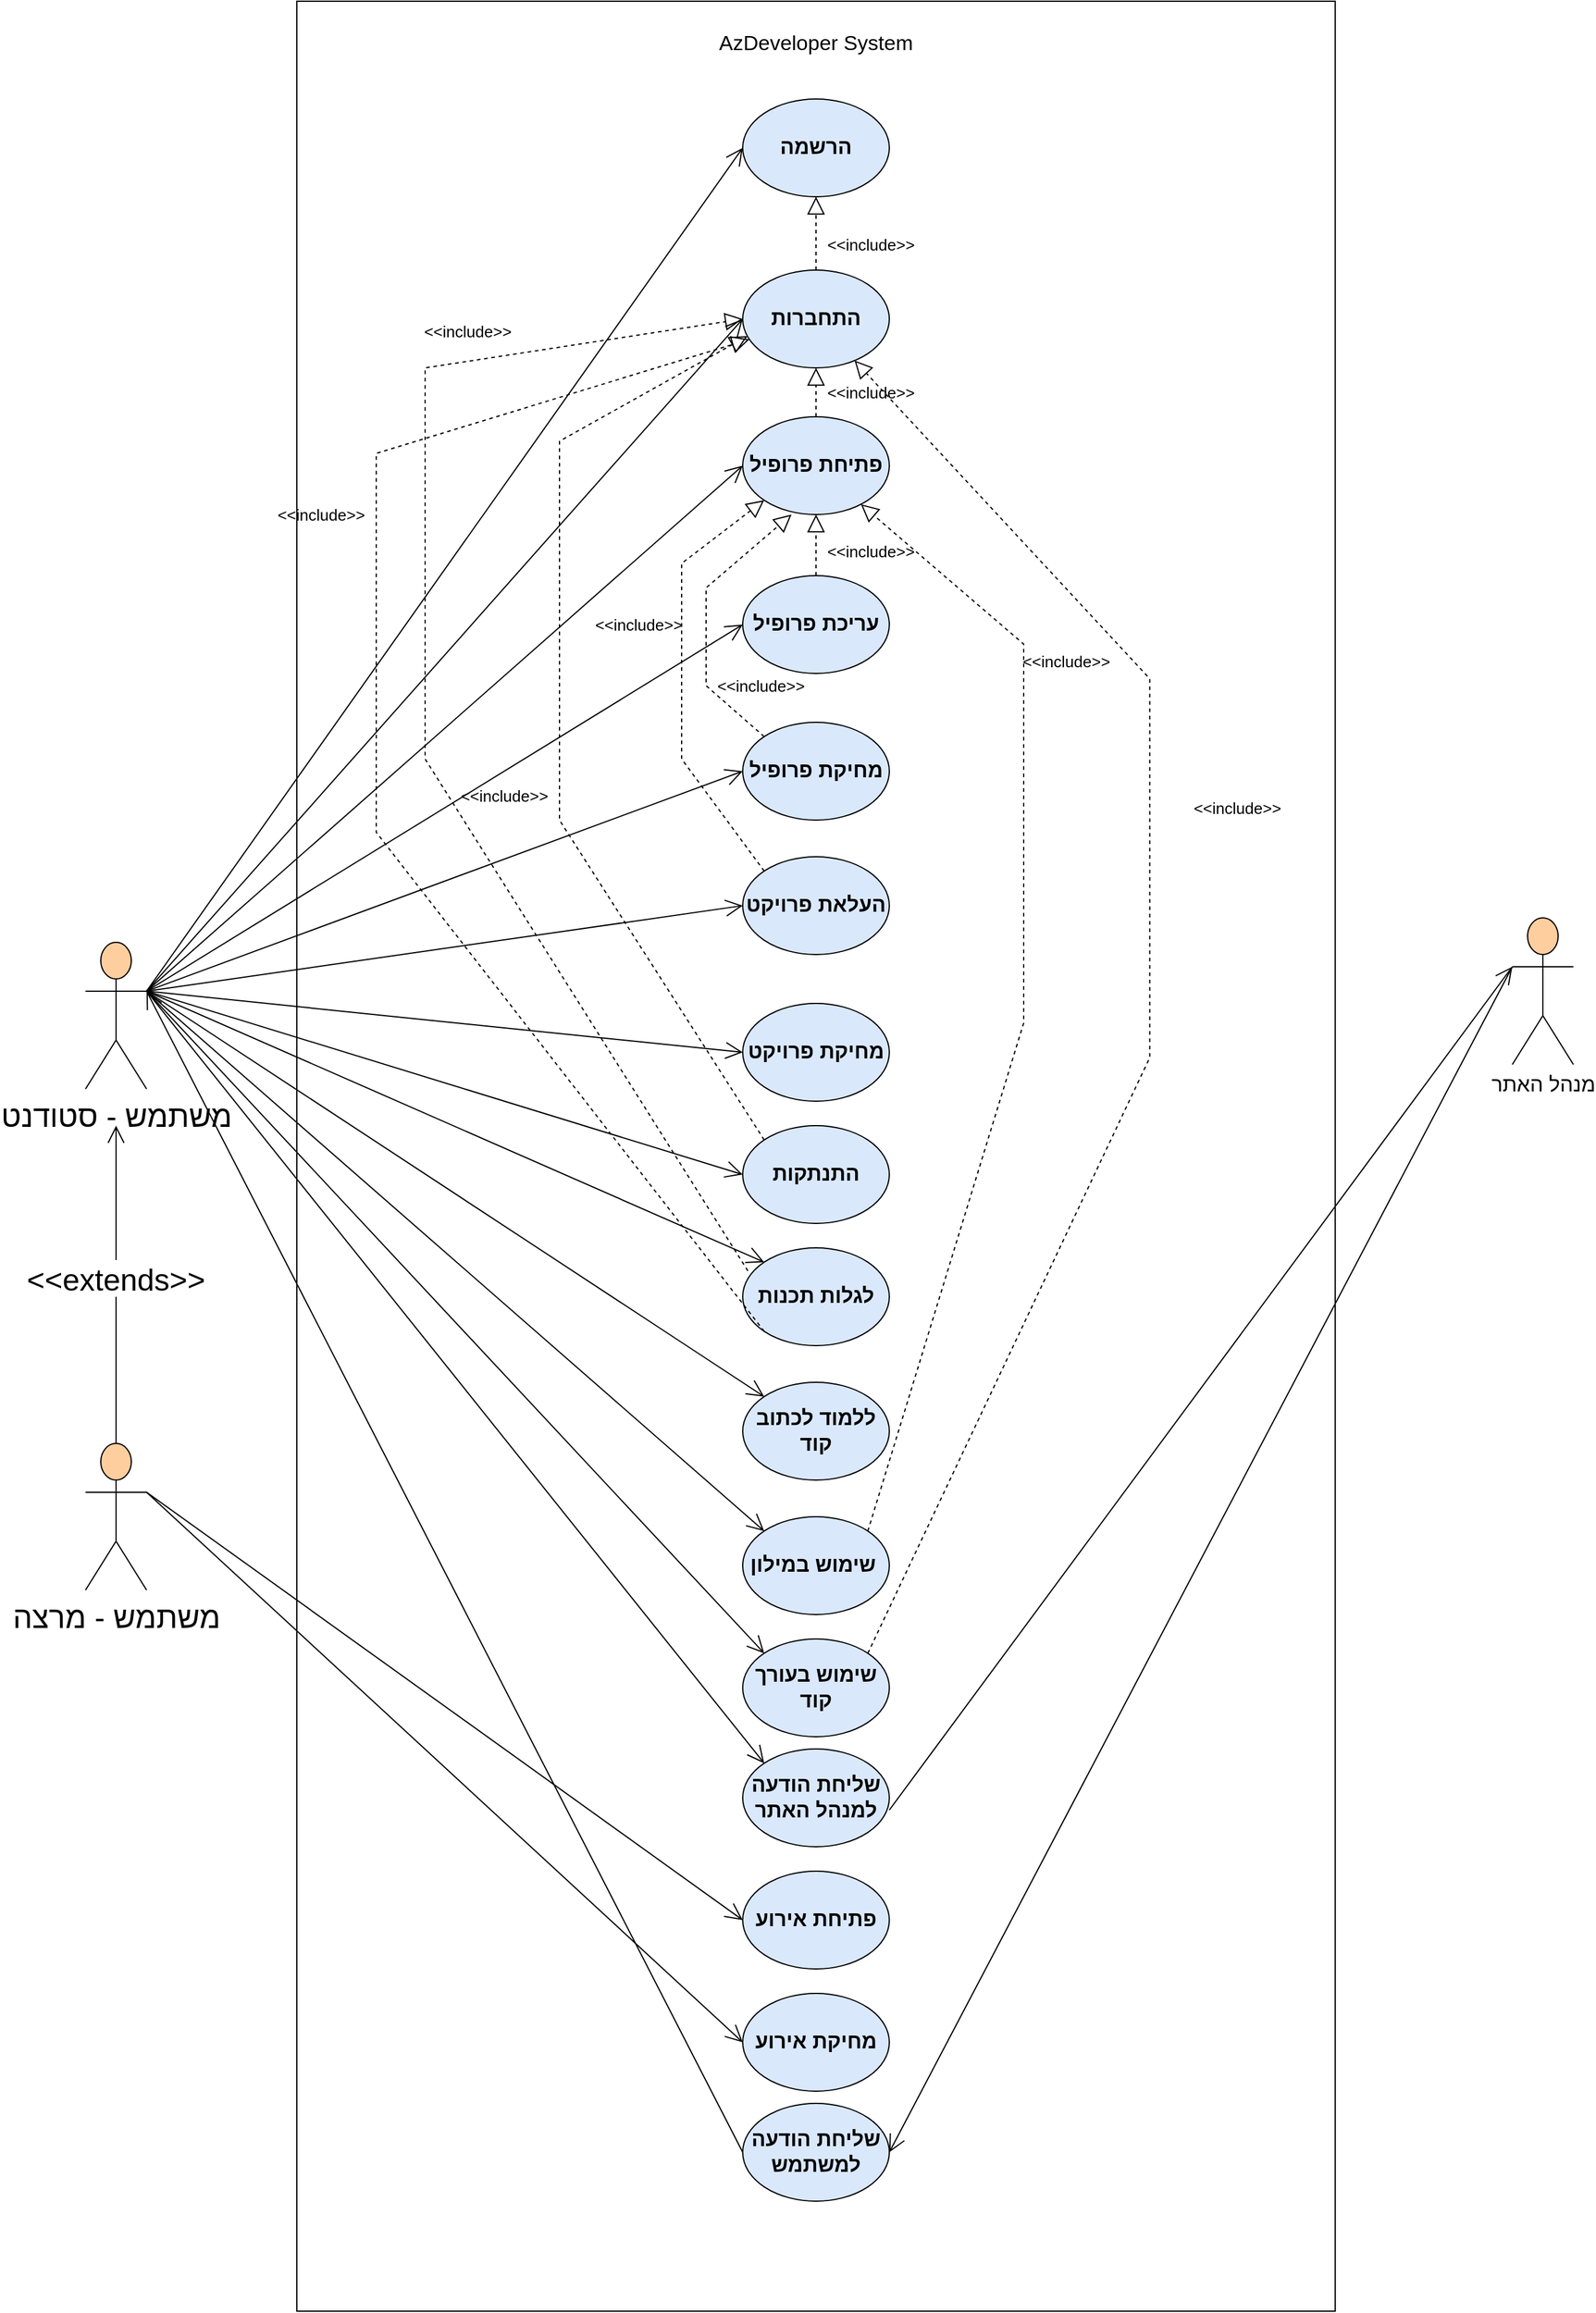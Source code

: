 <mxfile version="15.4.0" type="device"><diagram id="RUHjj9WcKcEgqhkhzk_9" name="Page-1"><mxGraphModel dx="3387" dy="1460" grid="1" gridSize="10" guides="1" tooltips="1" connect="1" arrows="1" fold="1" page="1" pageScale="1" pageWidth="827" pageHeight="1169" math="0" shadow="0"><root><mxCell id="0"/><mxCell id="1" parent="0"/><mxCell id="eSPiCZcIbafCjFTBjVU1-1" value="" style="rounded=0;whiteSpace=wrap;html=1;fontSize=17;strokeColor=#000000;strokeWidth=1;" parent="1" vertex="1"><mxGeometry x="-265" y="1080" width="850" height="1890" as="geometry"/></mxCell><mxCell id="eSPiCZcIbafCjFTBjVU1-2" value="&lt;font style=&quot;font-size: 25px&quot;&gt;משתמש - סטודנט&lt;/font&gt;" style="shape=umlActor;verticalLabelPosition=bottom;verticalAlign=top;html=1;outlineConnect=0;rounded=1;fontSize=17;strokeColor=#000000;strokeWidth=1;fillColor=#FFCE9F;" parent="1" vertex="1"><mxGeometry x="-438" y="1850" width="50" height="120" as="geometry"/></mxCell><mxCell id="eSPiCZcIbafCjFTBjVU1-3" value="&lt;font style=&quot;font-size: 25px&quot;&gt;משתמש - מרצה&lt;/font&gt;" style="shape=umlActor;verticalLabelPosition=bottom;verticalAlign=top;html=1;outlineConnect=0;rounded=1;fontSize=17;strokeColor=#000000;strokeWidth=1;fillColor=#FFCE9F;" parent="1" vertex="1"><mxGeometry x="-438" y="2260" width="50" height="120" as="geometry"/></mxCell><mxCell id="eSPiCZcIbafCjFTBjVU1-5" value="הרשמה" style="ellipse;whiteSpace=wrap;html=1;rounded=1;fontSize=17;strokeColor=#000000;strokeWidth=1;fillColor=#dae8fc;fontStyle=1" parent="1" vertex="1"><mxGeometry x="100" y="1160" width="120" height="80" as="geometry"/></mxCell><mxCell id="eSPiCZcIbafCjFTBjVU1-6" value="התחברות&lt;span style=&quot;color: rgba(0 , 0 , 0 , 0) ; font-family: monospace ; font-size: 0px&quot;&gt;%3CmxGraphModel%3E%3Croot%3E%3CmxCell%20id%3D%220%22%2F%3E%3CmxCell%20id%3D%221%22%20parent%3D%220%22%2F%3E%3CmxCell%20id%3D%222%22%20value%3D%22%D7%94%D7%A8%D7%A9%D7%9E%D7%94%22%20style%3D%22ellipse%3BwhiteSpace%3Dwrap%3Bhtml%3D1%3Brounded%3D1%3BfontSize%3D17%3BstrokeColor%3D%23000000%3BstrokeWidth%3D1%3B%22%20vertex%3D%221%22%20parent%3D%221%22%3E%3CmxGeometry%20x%3D%2230%22%20y%3D%221180%22%20width%3D%22120%22%20height%3D%2280%22%20as%3D%22geometry%22%2F%3E%3C%2FmxCell%3E%3C%2Froot%3E%3C%2FmxGraphModel%3E&lt;/span&gt;" style="ellipse;whiteSpace=wrap;html=1;rounded=1;fontSize=17;strokeColor=#000000;strokeWidth=1;fontStyle=1;fillColor=#dae8fc;" parent="1" vertex="1"><mxGeometry x="100" y="1300" width="120" height="80" as="geometry"/></mxCell><mxCell id="eSPiCZcIbafCjFTBjVU1-7" value="פתיחת פרופיל" style="ellipse;whiteSpace=wrap;html=1;rounded=1;fontSize=17;strokeColor=#000000;strokeWidth=1;fontStyle=1;fillColor=#dae8fc;" parent="1" vertex="1"><mxGeometry x="100" y="1420" width="120" height="80" as="geometry"/></mxCell><mxCell id="eSPiCZcIbafCjFTBjVU1-8" value="עריכת פרופיל" style="ellipse;whiteSpace=wrap;html=1;rounded=1;fontSize=17;strokeColor=#000000;strokeWidth=1;fontStyle=1;fillColor=#dae8fc;" parent="1" vertex="1"><mxGeometry x="100" y="1550" width="120" height="80" as="geometry"/></mxCell><mxCell id="eSPiCZcIbafCjFTBjVU1-9" value="מחיקת פרופיל" style="ellipse;whiteSpace=wrap;html=1;rounded=1;fontSize=17;strokeColor=#000000;strokeWidth=1;fontStyle=1;fillColor=#dae8fc;" parent="1" vertex="1"><mxGeometry x="100" y="1670" width="120" height="80" as="geometry"/></mxCell><mxCell id="eSPiCZcIbafCjFTBjVU1-10" value="התנתקות" style="ellipse;whiteSpace=wrap;html=1;rounded=1;fontSize=17;strokeColor=#000000;strokeWidth=1;fontStyle=1;fillColor=#dae8fc;" parent="1" vertex="1"><mxGeometry x="100" y="2000" width="120" height="80" as="geometry"/></mxCell><mxCell id="eSPiCZcIbafCjFTBjVU1-11" value="מחיקת אירוע" style="ellipse;whiteSpace=wrap;html=1;rounded=1;fontSize=17;strokeColor=#000000;strokeWidth=1;fontStyle=1;fillColor=#dae8fc;" parent="1" vertex="1"><mxGeometry x="100" y="2710" width="120" height="80" as="geometry"/></mxCell><mxCell id="eSPiCZcIbafCjFTBjVU1-12" value="העלאת פרויקט" style="ellipse;whiteSpace=wrap;html=1;rounded=1;fontSize=17;strokeColor=#000000;strokeWidth=1;fontStyle=1;fillColor=#dae8fc;" parent="1" vertex="1"><mxGeometry x="100" y="1780" width="120" height="80" as="geometry"/></mxCell><mxCell id="eSPiCZcIbafCjFTBjVU1-13" value="פתיחת אירוע" style="ellipse;whiteSpace=wrap;html=1;rounded=1;fontSize=17;strokeColor=#000000;strokeWidth=1;fontStyle=1;fillColor=#dae8fc;" parent="1" vertex="1"><mxGeometry x="100" y="2610" width="120" height="80" as="geometry"/></mxCell><mxCell id="eSPiCZcIbafCjFTBjVU1-15" value="AzDeveloper System" style="text;html=1;strokeColor=none;fillColor=none;align=center;verticalAlign=middle;whiteSpace=wrap;rounded=0;fontSize=17;" parent="1" vertex="1"><mxGeometry x="70" y="1100" width="180" height="30" as="geometry"/></mxCell><mxCell id="eSPiCZcIbafCjFTBjVU1-16" value="" style="endArrow=open;endFill=1;endSize=12;html=1;rounded=0;fontSize=17;exitX=1;exitY=0.333;exitDx=0;exitDy=0;exitPerimeter=0;entryX=0;entryY=0.5;entryDx=0;entryDy=0;" parent="1" source="eSPiCZcIbafCjFTBjVU1-2" target="eSPiCZcIbafCjFTBjVU1-5" edge="1"><mxGeometry width="160" relative="1" as="geometry"><mxPoint x="-170" y="1270" as="sourcePoint"/><mxPoint x="-10" y="1270" as="targetPoint"/></mxGeometry></mxCell><mxCell id="eSPiCZcIbafCjFTBjVU1-18" value="" style="endArrow=open;endFill=1;endSize=12;html=1;rounded=0;fontSize=17;entryX=0;entryY=0.5;entryDx=0;entryDy=0;exitX=1;exitY=0.333;exitDx=0;exitDy=0;exitPerimeter=0;" parent="1" source="eSPiCZcIbafCjFTBjVU1-2" target="eSPiCZcIbafCjFTBjVU1-6" edge="1"><mxGeometry width="160" relative="1" as="geometry"><mxPoint x="-340" y="1220" as="sourcePoint"/><mxPoint x="110.0" y="1210" as="targetPoint"/></mxGeometry></mxCell><mxCell id="eSPiCZcIbafCjFTBjVU1-20" value="" style="endArrow=block;dashed=1;endFill=0;endSize=12;html=1;rounded=0;fontSize=17;exitX=0.5;exitY=0;exitDx=0;exitDy=0;entryX=0.5;entryY=1;entryDx=0;entryDy=0;" parent="1" source="eSPiCZcIbafCjFTBjVU1-6" target="eSPiCZcIbafCjFTBjVU1-5" edge="1"><mxGeometry width="160" relative="1" as="geometry"><mxPoint x="-30" y="1350" as="sourcePoint"/><mxPoint x="130" y="1350" as="targetPoint"/></mxGeometry></mxCell><mxCell id="eSPiCZcIbafCjFTBjVU1-21" value="&amp;lt;&amp;lt;include&amp;gt;&amp;gt;" style="text;html=1;strokeColor=none;fillColor=none;align=center;verticalAlign=middle;whiteSpace=wrap;rounded=0;fontSize=13;" parent="1" vertex="1"><mxGeometry x="170" y="1269" width="70" height="20" as="geometry"/></mxCell><mxCell id="eSPiCZcIbafCjFTBjVU1-22" value="" style="endArrow=open;endFill=1;endSize=12;html=1;rounded=0;fontSize=17;entryX=0;entryY=0.5;entryDx=0;entryDy=0;exitX=1;exitY=0.333;exitDx=0;exitDy=0;exitPerimeter=0;" parent="1" source="eSPiCZcIbafCjFTBjVU1-2" target="eSPiCZcIbafCjFTBjVU1-7" edge="1"><mxGeometry width="160" relative="1" as="geometry"><mxPoint x="-310" y="1219" as="sourcePoint"/><mxPoint x="110" y="1350" as="targetPoint"/></mxGeometry></mxCell><mxCell id="eSPiCZcIbafCjFTBjVU1-24" value="" style="endArrow=block;dashed=1;endFill=0;endSize=12;html=1;rounded=0;fontSize=17;exitX=0.5;exitY=0;exitDx=0;exitDy=0;entryX=0.5;entryY=1;entryDx=0;entryDy=0;" parent="1" source="eSPiCZcIbafCjFTBjVU1-7" target="eSPiCZcIbafCjFTBjVU1-6" edge="1"><mxGeometry width="160" relative="1" as="geometry"><mxPoint x="170" y="1310" as="sourcePoint"/><mxPoint x="170" y="1250" as="targetPoint"/></mxGeometry></mxCell><mxCell id="eSPiCZcIbafCjFTBjVU1-25" value="&amp;lt;&amp;lt;include&amp;gt;&amp;gt;" style="text;html=1;strokeColor=none;fillColor=none;align=center;verticalAlign=middle;whiteSpace=wrap;rounded=0;fontSize=13;" parent="1" vertex="1"><mxGeometry x="170" y="1390" width="70" height="20" as="geometry"/></mxCell><mxCell id="eSPiCZcIbafCjFTBjVU1-26" value="" style="endArrow=open;endFill=1;endSize=12;html=1;rounded=0;fontSize=17;entryX=0;entryY=0.5;entryDx=0;entryDy=0;exitX=1;exitY=0.333;exitDx=0;exitDy=0;exitPerimeter=0;" parent="1" source="eSPiCZcIbafCjFTBjVU1-2" target="eSPiCZcIbafCjFTBjVU1-8" edge="1"><mxGeometry width="160" relative="1" as="geometry"><mxPoint x="-327" y="1350" as="sourcePoint"/><mxPoint x="100" y="1530" as="targetPoint"/></mxGeometry></mxCell><mxCell id="eSPiCZcIbafCjFTBjVU1-27" value="" style="endArrow=block;dashed=1;endFill=0;endSize=12;html=1;rounded=0;fontSize=17;exitX=0.5;exitY=0;exitDx=0;exitDy=0;entryX=0.5;entryY=1;entryDx=0;entryDy=0;" parent="1" source="eSPiCZcIbafCjFTBjVU1-8" target="eSPiCZcIbafCjFTBjVU1-7" edge="1"><mxGeometry width="160" relative="1" as="geometry"><mxPoint x="170" y="1430" as="sourcePoint"/><mxPoint x="170" y="1390" as="targetPoint"/></mxGeometry></mxCell><mxCell id="eSPiCZcIbafCjFTBjVU1-28" value="&amp;lt;&amp;lt;include&amp;gt;&amp;gt;" style="text;html=1;strokeColor=none;fillColor=none;align=center;verticalAlign=middle;whiteSpace=wrap;rounded=0;fontSize=13;" parent="1" vertex="1"><mxGeometry x="170" y="1520" width="70" height="20" as="geometry"/></mxCell><mxCell id="eSPiCZcIbafCjFTBjVU1-30" value="" style="endArrow=open;endFill=1;endSize=12;html=1;rounded=0;fontSize=17;entryX=0;entryY=0.5;entryDx=0;entryDy=0;exitX=1;exitY=0.333;exitDx=0;exitDy=0;exitPerimeter=0;" parent="1" source="eSPiCZcIbafCjFTBjVU1-2" target="eSPiCZcIbafCjFTBjVU1-9" edge="1"><mxGeometry width="160" relative="1" as="geometry"><mxPoint x="-317" y="1290" as="sourcePoint"/><mxPoint x="110" y="1600" as="targetPoint"/></mxGeometry></mxCell><mxCell id="eSPiCZcIbafCjFTBjVU1-32" value="" style="endArrow=block;dashed=1;endFill=0;endSize=12;html=1;rounded=0;fontSize=17;exitX=0;exitY=0;exitDx=0;exitDy=0;entryX=0.333;entryY=1;entryDx=0;entryDy=0;entryPerimeter=0;" parent="1" source="eSPiCZcIbafCjFTBjVU1-9" target="eSPiCZcIbafCjFTBjVU1-7" edge="1"><mxGeometry width="160" relative="1" as="geometry"><mxPoint x="170" y="1560" as="sourcePoint"/><mxPoint x="170" y="1510" as="targetPoint"/><Array as="points"><mxPoint x="70" y="1640"/><mxPoint x="70" y="1560"/></Array></mxGeometry></mxCell><mxCell id="eSPiCZcIbafCjFTBjVU1-33" value="&amp;lt;&amp;lt;include&amp;gt;&amp;gt;" style="text;html=1;strokeColor=none;fillColor=none;align=center;verticalAlign=middle;whiteSpace=wrap;rounded=0;fontSize=13;" parent="1" vertex="1"><mxGeometry x="80" y="1630" width="70" height="20" as="geometry"/></mxCell><mxCell id="eSPiCZcIbafCjFTBjVU1-34" value="" style="endArrow=open;endFill=1;endSize=12;html=1;rounded=0;fontSize=17;entryX=0;entryY=0.5;entryDx=0;entryDy=0;exitX=1;exitY=0.333;exitDx=0;exitDy=0;exitPerimeter=0;" parent="1" source="eSPiCZcIbafCjFTBjVU1-2" target="eSPiCZcIbafCjFTBjVU1-12" edge="1"><mxGeometry width="160" relative="1" as="geometry"><mxPoint x="-317" y="1290" as="sourcePoint"/><mxPoint x="110" y="1720" as="targetPoint"/></mxGeometry></mxCell><mxCell id="eSPiCZcIbafCjFTBjVU1-36" value="" style="endArrow=block;dashed=1;endFill=0;endSize=12;html=1;rounded=0;fontSize=17;exitX=0;exitY=0;exitDx=0;exitDy=0;entryX=0;entryY=1;entryDx=0;entryDy=0;" parent="1" source="eSPiCZcIbafCjFTBjVU1-12" target="eSPiCZcIbafCjFTBjVU1-7" edge="1"><mxGeometry width="160" relative="1" as="geometry"><mxPoint x="170" y="1560" as="sourcePoint"/><mxPoint x="170" y="1510" as="targetPoint"/><Array as="points"><mxPoint x="50" y="1700"/><mxPoint x="50" y="1540"/></Array></mxGeometry></mxCell><mxCell id="eSPiCZcIbafCjFTBjVU1-37" value="&amp;lt;&amp;lt;include&amp;gt;&amp;gt;" style="text;html=1;strokeColor=none;fillColor=none;align=center;verticalAlign=middle;whiteSpace=wrap;rounded=0;fontSize=13;" parent="1" vertex="1"><mxGeometry x="-20" y="1580" width="70" height="20" as="geometry"/></mxCell><mxCell id="eSPiCZcIbafCjFTBjVU1-38" value="" style="endArrow=open;endFill=1;endSize=12;html=1;rounded=0;fontSize=17;entryX=0;entryY=0.5;entryDx=0;entryDy=0;exitX=1;exitY=0.333;exitDx=0;exitDy=0;exitPerimeter=0;" parent="1" source="eSPiCZcIbafCjFTBjVU1-2" target="eSPiCZcIbafCjFTBjVU1-10" edge="1"><mxGeometry width="160" relative="1" as="geometry"><mxPoint x="-317" y="1290" as="sourcePoint"/><mxPoint x="110" y="1830" as="targetPoint"/></mxGeometry></mxCell><mxCell id="eSPiCZcIbafCjFTBjVU1-40" value="" style="endArrow=block;dashed=1;endFill=0;endSize=12;html=1;rounded=0;fontSize=17;exitX=0;exitY=0;exitDx=0;exitDy=0;entryX=0.032;entryY=0.675;entryDx=0;entryDy=0;entryPerimeter=0;" parent="1" source="eSPiCZcIbafCjFTBjVU1-10" target="eSPiCZcIbafCjFTBjVU1-6" edge="1"><mxGeometry width="160" relative="1" as="geometry"><mxPoint x="107.574" y="1883.436" as="sourcePoint"/><mxPoint x="110" y="1360" as="targetPoint"/><Array as="points"><mxPoint x="-50" y="1750"/><mxPoint x="-50" y="1640"/><mxPoint x="-50" y="1540"/><mxPoint x="-50" y="1440"/></Array></mxGeometry></mxCell><mxCell id="eSPiCZcIbafCjFTBjVU1-41" value="&amp;lt;&amp;lt;include&amp;gt;&amp;gt;" style="text;html=1;strokeColor=none;fillColor=none;align=center;verticalAlign=middle;whiteSpace=wrap;rounded=0;fontSize=13;" parent="1" vertex="1"><mxGeometry x="-130" y="1720" width="70" height="20" as="geometry"/></mxCell><mxCell id="eSPiCZcIbafCjFTBjVU1-53" value="מנהל האתר" style="shape=umlActor;verticalLabelPosition=bottom;verticalAlign=top;html=1;outlineConnect=0;rounded=1;fontSize=17;strokeColor=#000000;strokeWidth=1;fillColor=#FFCE9F;" parent="1" vertex="1"><mxGeometry x="730" y="1830" width="50" height="120" as="geometry"/></mxCell><mxCell id="QfUL1IReGRxyKNgIxXM6-8" value="מחיקת פרויקט" style="ellipse;whiteSpace=wrap;html=1;rounded=1;fontSize=17;strokeColor=#000000;strokeWidth=1;fontStyle=1;fillColor=#dae8fc;" parent="1" vertex="1"><mxGeometry x="100" y="1900" width="120" height="80" as="geometry"/></mxCell><mxCell id="QfUL1IReGRxyKNgIxXM6-9" value="" style="endArrow=open;endFill=1;endSize=12;html=1;rounded=0;fontSize=17;entryX=0;entryY=0.5;entryDx=0;entryDy=0;exitX=1;exitY=0.333;exitDx=0;exitDy=0;exitPerimeter=0;" parent="1" source="eSPiCZcIbafCjFTBjVU1-2" edge="1"><mxGeometry width="160" relative="1" as="geometry"><mxPoint x="-380.0" y="1620" as="sourcePoint"/><mxPoint x="100" y="1940" as="targetPoint"/></mxGeometry></mxCell><mxCell id="QfUL1IReGRxyKNgIxXM6-13" value="לגלות תכנות" style="ellipse;whiteSpace=wrap;html=1;rounded=1;fontSize=17;strokeColor=#000000;strokeWidth=1;fontStyle=1;fillColor=#dae8fc;" parent="1" vertex="1"><mxGeometry x="100" y="2100" width="120" height="80" as="geometry"/></mxCell><mxCell id="QfUL1IReGRxyKNgIxXM6-16" value="ללמוד לכתוב קוד" style="ellipse;whiteSpace=wrap;html=1;rounded=1;fontSize=17;strokeColor=#000000;strokeWidth=1;fontStyle=1;fillColor=#dae8fc;" parent="1" vertex="1"><mxGeometry x="100" y="2210" width="120" height="80" as="geometry"/></mxCell><mxCell id="QfUL1IReGRxyKNgIxXM6-17" value="שימוש במילון&amp;nbsp;" style="ellipse;whiteSpace=wrap;html=1;rounded=1;fontSize=17;strokeColor=#000000;strokeWidth=1;fontStyle=1;fillColor=#dae8fc;" parent="1" vertex="1"><mxGeometry x="100" y="2320" width="120" height="80" as="geometry"/></mxCell><mxCell id="QfUL1IReGRxyKNgIxXM6-18" value="שימוש בעורך קוד" style="ellipse;whiteSpace=wrap;html=1;rounded=1;fontSize=17;strokeColor=#000000;strokeWidth=1;fontStyle=1;fillColor=#dae8fc;" parent="1" vertex="1"><mxGeometry x="100" y="2420" width="120" height="80" as="geometry"/></mxCell><mxCell id="QfUL1IReGRxyKNgIxXM6-22" value="" style="endArrow=open;endFill=1;endSize=12;html=1;rounded=0;fontSize=17;exitX=1;exitY=0.333;exitDx=0;exitDy=0;exitPerimeter=0;entryX=0;entryY=0;entryDx=0;entryDy=0;" parent="1" source="eSPiCZcIbafCjFTBjVU1-2" target="QfUL1IReGRxyKNgIxXM6-13" edge="1"><mxGeometry width="160" relative="1" as="geometry"><mxPoint x="-630" y="2022" as="sourcePoint"/><mxPoint x="-107.24" y="1820" as="targetPoint"/></mxGeometry></mxCell><mxCell id="QfUL1IReGRxyKNgIxXM6-23" value="" style="endArrow=open;endFill=1;endSize=12;html=1;rounded=0;fontSize=17;exitX=1;exitY=0.333;exitDx=0;exitDy=0;exitPerimeter=0;entryX=0;entryY=0;entryDx=0;entryDy=0;" parent="1" source="eSPiCZcIbafCjFTBjVU1-2" target="QfUL1IReGRxyKNgIxXM6-16" edge="1"><mxGeometry width="160" relative="1" as="geometry"><mxPoint x="-370" y="2308" as="sourcePoint"/><mxPoint x="152.76" y="2106" as="targetPoint"/></mxGeometry></mxCell><mxCell id="QfUL1IReGRxyKNgIxXM6-24" value="" style="endArrow=open;endFill=1;endSize=12;html=1;rounded=0;fontSize=17;exitX=1;exitY=0.333;exitDx=0;exitDy=0;exitPerimeter=0;entryX=0;entryY=0;entryDx=0;entryDy=0;" parent="1" source="eSPiCZcIbafCjFTBjVU1-2" target="QfUL1IReGRxyKNgIxXM6-17" edge="1"><mxGeometry width="160" relative="1" as="geometry"><mxPoint x="-360" y="2318" as="sourcePoint"/><mxPoint x="162.76" y="2116" as="targetPoint"/></mxGeometry></mxCell><mxCell id="QfUL1IReGRxyKNgIxXM6-26" value="" style="endArrow=open;endFill=1;endSize=12;html=1;rounded=0;fontSize=17;exitX=1;exitY=0.333;exitDx=0;exitDy=0;exitPerimeter=0;entryX=0;entryY=0;entryDx=0;entryDy=0;" parent="1" source="eSPiCZcIbafCjFTBjVU1-2" target="QfUL1IReGRxyKNgIxXM6-18" edge="1"><mxGeometry width="160" relative="1" as="geometry"><mxPoint x="-472.76" y="1889" as="sourcePoint"/><mxPoint x="50.0" y="1991" as="targetPoint"/></mxGeometry></mxCell><mxCell id="QfUL1IReGRxyKNgIxXM6-31" value="שליחת הודעה למנהל האתר" style="ellipse;whiteSpace=wrap;html=1;rounded=1;fontSize=17;strokeColor=#000000;strokeWidth=1;fontStyle=1;fillColor=#dae8fc;" parent="1" vertex="1"><mxGeometry x="100" y="2510" width="120" height="80" as="geometry"/></mxCell><mxCell id="QfUL1IReGRxyKNgIxXM6-33" value="" style="endArrow=open;endFill=1;endSize=12;html=1;rounded=0;fontSize=17;exitX=1;exitY=0.333;exitDx=0;exitDy=0;exitPerimeter=0;entryX=0;entryY=0;entryDx=0;entryDy=0;" parent="1" source="eSPiCZcIbafCjFTBjVU1-2" target="QfUL1IReGRxyKNgIxXM6-31" edge="1"><mxGeometry width="160" relative="1" as="geometry"><mxPoint x="-510" y="1874" as="sourcePoint"/><mxPoint x="10" y="2076" as="targetPoint"/></mxGeometry></mxCell><mxCell id="QfUL1IReGRxyKNgIxXM6-35" value="שליחת הודעה למשתמש" style="ellipse;whiteSpace=wrap;html=1;rounded=1;fontSize=17;strokeColor=#000000;strokeWidth=1;fontStyle=1;fillColor=#dae8fc;" parent="1" vertex="1"><mxGeometry x="100" y="2800" width="120" height="80" as="geometry"/></mxCell><mxCell id="QfUL1IReGRxyKNgIxXM6-36" value="" style="endArrow=open;endFill=1;endSize=12;html=1;rounded=0;fontSize=17;entryX=1;entryY=0.5;entryDx=0;entryDy=0;exitX=0;exitY=0.333;exitDx=0;exitDy=0;exitPerimeter=0;" parent="1" source="eSPiCZcIbafCjFTBjVU1-53" target="QfUL1IReGRxyKNgIxXM6-35" edge="1"><mxGeometry width="160" relative="1" as="geometry"><mxPoint x="360" y="2850" as="sourcePoint"/><mxPoint x="880" y="3342" as="targetPoint"/></mxGeometry></mxCell><mxCell id="IJniaHk_EQbq3mKBBy47-1" value="" style="endArrow=block;dashed=1;endFill=0;endSize=12;html=1;rounded=0;fontSize=17;exitX=0.035;exitY=0.235;exitDx=0;exitDy=0;entryX=0;entryY=0.5;entryDx=0;entryDy=0;exitPerimeter=0;" parent="1" source="QfUL1IReGRxyKNgIxXM6-13" target="eSPiCZcIbafCjFTBjVU1-6" edge="1"><mxGeometry width="160" relative="1" as="geometry"><mxPoint x="-32.426" y="1957.716" as="sourcePoint"/><mxPoint x="-46.16" y="1300" as="targetPoint"/><Array as="points"><mxPoint x="-160" y="1700"/><mxPoint x="-160" y="1586"/><mxPoint x="-160" y="1486"/><mxPoint x="-160" y="1380"/></Array></mxGeometry></mxCell><mxCell id="IJniaHk_EQbq3mKBBy47-3" value="&amp;lt;&amp;lt;include&amp;gt;&amp;gt;" style="text;html=1;strokeColor=none;fillColor=none;align=center;verticalAlign=middle;whiteSpace=wrap;rounded=0;fontSize=13;" parent="1" vertex="1"><mxGeometry x="-280" y="1480" width="70" height="40" as="geometry"/></mxCell><mxCell id="IJniaHk_EQbq3mKBBy47-4" value="&amp;lt;&amp;lt;include&amp;gt;&amp;gt;" style="text;html=1;strokeColor=none;fillColor=none;align=center;verticalAlign=middle;whiteSpace=wrap;rounded=0;fontSize=13;" parent="1" vertex="1"><mxGeometry x="-160" y="1340" width="70" height="20" as="geometry"/></mxCell><mxCell id="IJniaHk_EQbq3mKBBy47-5" value="" style="endArrow=block;dashed=1;endFill=0;endSize=12;html=1;rounded=0;fontSize=17;exitX=0;exitY=1;exitDx=0;exitDy=0;" parent="1" source="QfUL1IReGRxyKNgIxXM6-13" target="eSPiCZcIbafCjFTBjVU1-6" edge="1"><mxGeometry width="160" relative="1" as="geometry"><mxPoint x="-32.426" y="2021.716" as="sourcePoint"/><mxPoint x="-46.16" y="1364" as="targetPoint"/><Array as="points"><mxPoint x="-200" y="1760"/><mxPoint x="-200" y="1650"/><mxPoint x="-200" y="1550"/><mxPoint x="-200" y="1450"/></Array></mxGeometry></mxCell><mxCell id="IJniaHk_EQbq3mKBBy47-7" value="" style="endArrow=block;dashed=1;endFill=0;endSize=12;html=1;rounded=0;fontSize=17;exitX=1;exitY=0;exitDx=0;exitDy=0;" parent="1" source="QfUL1IReGRxyKNgIxXM6-17" target="eSPiCZcIbafCjFTBjVU1-7" edge="1"><mxGeometry width="160" relative="1" as="geometry"><mxPoint x="497.574" y="2177.716" as="sourcePoint"/><mxPoint x="483.84" y="1520" as="targetPoint"/><Array as="points"><mxPoint x="330" y="1916"/><mxPoint x="330" y="1806"/><mxPoint x="330" y="1706"/><mxPoint x="330" y="1606"/></Array></mxGeometry></mxCell><mxCell id="IJniaHk_EQbq3mKBBy47-8" value="&amp;lt;&amp;lt;include&amp;gt;&amp;gt;" style="text;html=1;strokeColor=none;fillColor=none;align=center;verticalAlign=middle;whiteSpace=wrap;rounded=0;fontSize=13;" parent="1" vertex="1"><mxGeometry x="330" y="1610" width="70" height="20" as="geometry"/></mxCell><mxCell id="IJniaHk_EQbq3mKBBy47-9" value="" style="endArrow=open;endFill=1;endSize=12;html=1;rounded=0;fontSize=17;exitX=1;exitY=0.333;exitDx=0;exitDy=0;exitPerimeter=0;entryX=0;entryY=0.333;entryDx=0;entryDy=0;entryPerimeter=0;" parent="1" edge="1" target="eSPiCZcIbafCjFTBjVU1-53"><mxGeometry width="160" relative="1" as="geometry"><mxPoint x="220" y="2560" as="sourcePoint"/><mxPoint x="670" y="2490" as="targetPoint"/></mxGeometry></mxCell><mxCell id="IJniaHk_EQbq3mKBBy47-12" value="" style="endArrow=block;dashed=1;endFill=0;endSize=12;html=1;rounded=0;fontSize=17;exitX=1;exitY=0;exitDx=0;exitDy=0;" parent="1" source="QfUL1IReGRxyKNgIxXM6-18" target="eSPiCZcIbafCjFTBjVU1-6" edge="1"><mxGeometry width="160" relative="1" as="geometry"><mxPoint x="305.636" y="2360.056" as="sourcePoint"/><mxPoint x="300.001" y="1519.937" as="targetPoint"/><Array as="points"><mxPoint x="433.21" y="1944.34"/><mxPoint x="433.21" y="1834.34"/><mxPoint x="433.21" y="1734.34"/><mxPoint x="433.21" y="1634.34"/></Array></mxGeometry></mxCell><mxCell id="IJniaHk_EQbq3mKBBy47-13" value="&amp;lt;&amp;lt;include&amp;gt;&amp;gt;" style="text;html=1;strokeColor=none;fillColor=none;align=center;verticalAlign=middle;whiteSpace=wrap;rounded=0;fontSize=13;" parent="1" vertex="1"><mxGeometry x="470" y="1730" width="70" height="20" as="geometry"/></mxCell><mxCell id="DQGA1CEbHSAtvH6nSXaa-4" value="" style="endArrow=open;endFill=1;endSize=12;html=1;rounded=0;fontSize=17;exitX=1;exitY=0.333;exitDx=0;exitDy=0;exitPerimeter=0;entryX=0;entryY=0.5;entryDx=0;entryDy=0;" edge="1" parent="1" source="eSPiCZcIbafCjFTBjVU1-3" target="eSPiCZcIbafCjFTBjVU1-13"><mxGeometry width="160" relative="1" as="geometry"><mxPoint x="-388" y="2260" as="sourcePoint"/><mxPoint x="117.574" y="3031.716" as="targetPoint"/></mxGeometry></mxCell><mxCell id="DQGA1CEbHSAtvH6nSXaa-5" value="" style="endArrow=open;endFill=1;endSize=12;html=1;rounded=0;fontSize=17;exitX=1;exitY=0.333;exitDx=0;exitDy=0;exitPerimeter=0;entryX=0;entryY=0.5;entryDx=0;entryDy=0;" edge="1" parent="1" source="eSPiCZcIbafCjFTBjVU1-3" target="eSPiCZcIbafCjFTBjVU1-11"><mxGeometry width="160" relative="1" as="geometry"><mxPoint x="-355.57" y="2410" as="sourcePoint"/><mxPoint x="150.004" y="3181.716" as="targetPoint"/></mxGeometry></mxCell><mxCell id="DQGA1CEbHSAtvH6nSXaa-6" value="" style="endArrow=open;endFill=1;endSize=12;html=1;rounded=0;fontSize=17;entryX=1;entryY=0.333;entryDx=0;entryDy=0;exitX=0;exitY=0.5;exitDx=0;exitDy=0;entryPerimeter=0;" edge="1" parent="1" source="QfUL1IReGRxyKNgIxXM6-35" target="eSPiCZcIbafCjFTBjVU1-2"><mxGeometry width="160" relative="1" as="geometry"><mxPoint x="-160" y="2120" as="sourcePoint"/><mxPoint x="-670.0" y="3090" as="targetPoint"/></mxGeometry></mxCell><mxCell id="DQGA1CEbHSAtvH6nSXaa-7" value="" style="endArrow=open;endFill=1;endSize=12;html=1;rounded=0;fontSize=17;exitX=0.5;exitY=0;exitDx=0;exitDy=0;exitPerimeter=0;startArrow=none;" edge="1" parent="1" source="DQGA1CEbHSAtvH6nSXaa-11"><mxGeometry width="160" relative="1" as="geometry"><mxPoint x="-110" y="2090" as="sourcePoint"/><mxPoint x="-413" y="2000" as="targetPoint"/></mxGeometry></mxCell><mxCell id="DQGA1CEbHSAtvH6nSXaa-11" value="&lt;font style=&quot;font-size: 25px&quot;&gt;&amp;lt;&amp;lt;extends&amp;gt;&amp;gt;&lt;/font&gt;" style="text;html=1;strokeColor=none;fillColor=none;align=center;verticalAlign=middle;whiteSpace=wrap;rounded=0;" vertex="1" parent="1"><mxGeometry x="-443" y="2110" width="60" height="30" as="geometry"/></mxCell><mxCell id="DQGA1CEbHSAtvH6nSXaa-12" value="" style="endArrow=none;endFill=1;endSize=12;html=1;rounded=0;fontSize=17;exitX=0.5;exitY=0;exitDx=0;exitDy=0;exitPerimeter=0;" edge="1" parent="1" source="eSPiCZcIbafCjFTBjVU1-3" target="DQGA1CEbHSAtvH6nSXaa-11"><mxGeometry width="160" relative="1" as="geometry"><mxPoint x="-413" y="2260" as="sourcePoint"/><mxPoint x="-413" y="2000" as="targetPoint"/></mxGeometry></mxCell></root></mxGraphModel></diagram></mxfile>